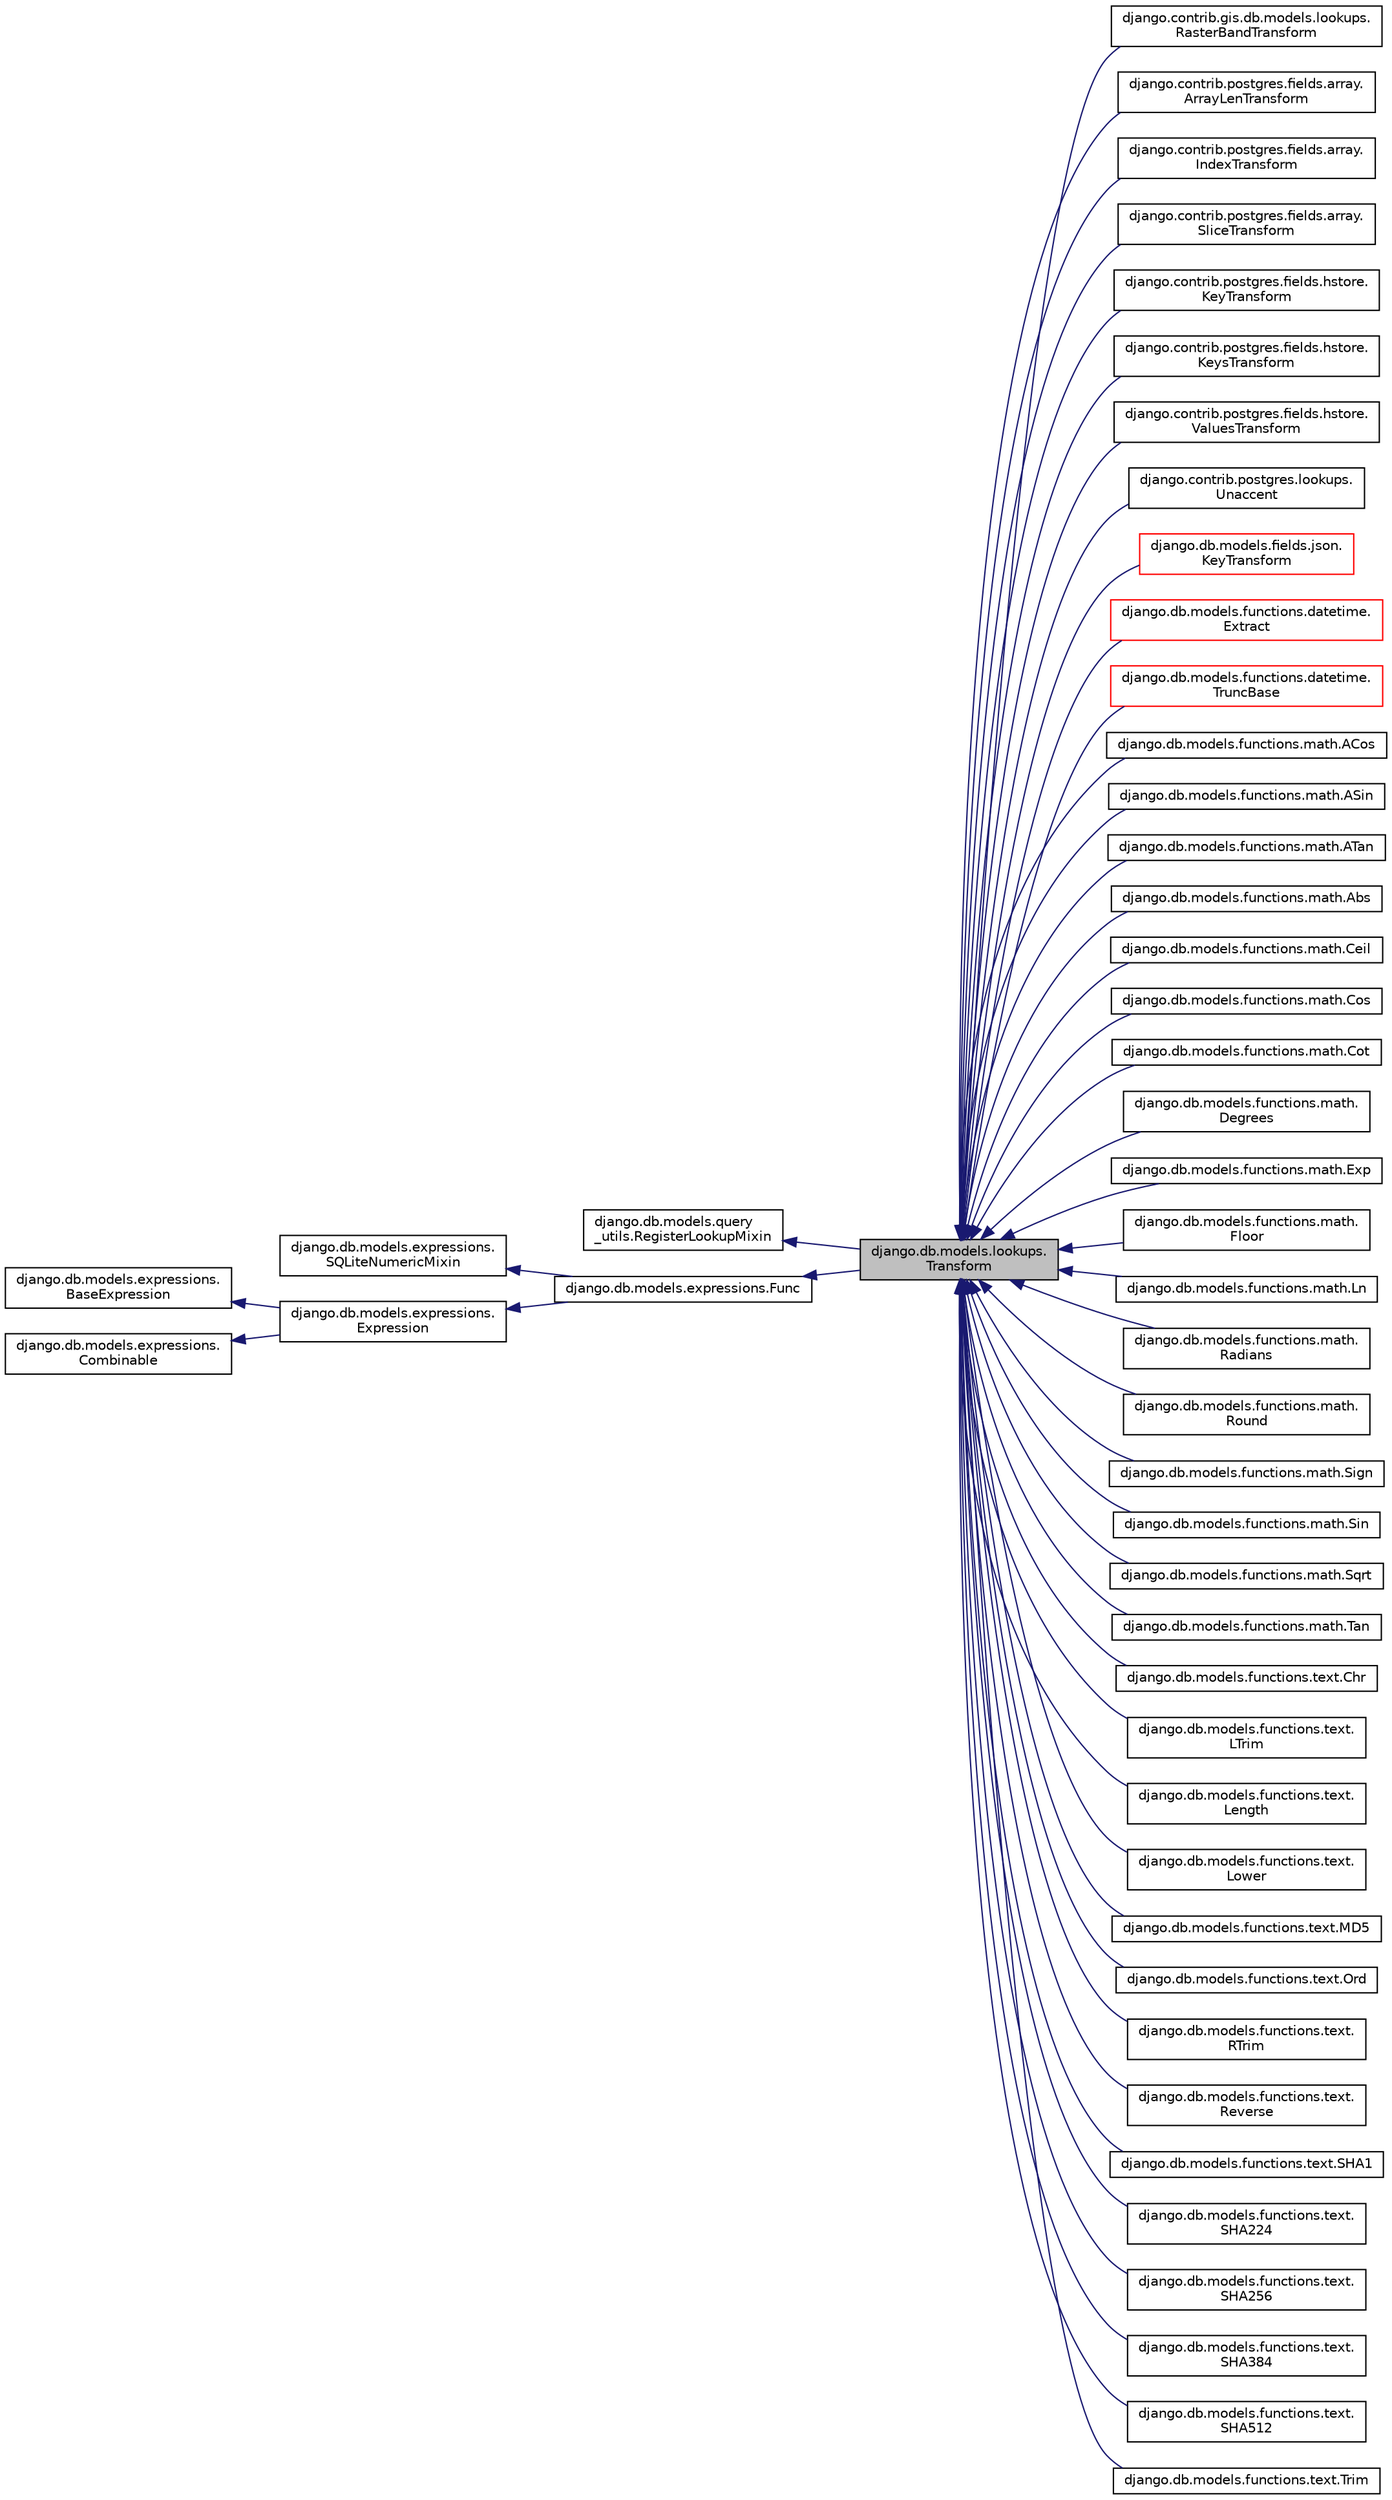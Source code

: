 digraph "django.db.models.lookups.Transform"
{
 // LATEX_PDF_SIZE
  edge [fontname="Helvetica",fontsize="10",labelfontname="Helvetica",labelfontsize="10"];
  node [fontname="Helvetica",fontsize="10",shape=record];
  rankdir="LR";
  Node1 [label="django.db.models.lookups.\lTransform",height=0.2,width=0.4,color="black", fillcolor="grey75", style="filled", fontcolor="black",tooltip=" "];
  Node2 -> Node1 [dir="back",color="midnightblue",fontsize="10",style="solid"];
  Node2 [label="django.db.models.query\l_utils.RegisterLookupMixin",height=0.2,width=0.4,color="black", fillcolor="white", style="filled",URL="$classdjango_1_1db_1_1models_1_1query__utils_1_1_register_lookup_mixin.html",tooltip=" "];
  Node3 -> Node1 [dir="back",color="midnightblue",fontsize="10",style="solid"];
  Node3 [label="django.db.models.expressions.Func",height=0.2,width=0.4,color="black", fillcolor="white", style="filled",URL="$classdjango_1_1db_1_1models_1_1expressions_1_1_func.html",tooltip=" "];
  Node4 -> Node3 [dir="back",color="midnightblue",fontsize="10",style="solid"];
  Node4 [label="django.db.models.expressions.\lSQLiteNumericMixin",height=0.2,width=0.4,color="black", fillcolor="white", style="filled",URL="$classdjango_1_1db_1_1models_1_1expressions_1_1_s_q_lite_numeric_mixin.html",tooltip=" "];
  Node5 -> Node3 [dir="back",color="midnightblue",fontsize="10",style="solid"];
  Node5 [label="django.db.models.expressions.\lExpression",height=0.2,width=0.4,color="black", fillcolor="white", style="filled",URL="$classdjango_1_1db_1_1models_1_1expressions_1_1_expression.html",tooltip=" "];
  Node6 -> Node5 [dir="back",color="midnightblue",fontsize="10",style="solid"];
  Node6 [label="django.db.models.expressions.\lBaseExpression",height=0.2,width=0.4,color="black", fillcolor="white", style="filled",URL="$classdjango_1_1db_1_1models_1_1expressions_1_1_base_expression.html",tooltip=" "];
  Node7 -> Node5 [dir="back",color="midnightblue",fontsize="10",style="solid"];
  Node7 [label="django.db.models.expressions.\lCombinable",height=0.2,width=0.4,color="black", fillcolor="white", style="filled",URL="$classdjango_1_1db_1_1models_1_1expressions_1_1_combinable.html",tooltip=" "];
  Node1 -> Node8 [dir="back",color="midnightblue",fontsize="10",style="solid"];
  Node8 [label="django.contrib.gis.db.models.lookups.\lRasterBandTransform",height=0.2,width=0.4,color="black", fillcolor="white", style="filled",URL="$classdjango_1_1contrib_1_1gis_1_1db_1_1models_1_1lookups_1_1_raster_band_transform.html",tooltip=" "];
  Node1 -> Node9 [dir="back",color="midnightblue",fontsize="10",style="solid"];
  Node9 [label="django.contrib.postgres.fields.array.\lArrayLenTransform",height=0.2,width=0.4,color="black", fillcolor="white", style="filled",URL="$classdjango_1_1contrib_1_1postgres_1_1fields_1_1array_1_1_array_len_transform.html",tooltip=" "];
  Node1 -> Node10 [dir="back",color="midnightblue",fontsize="10",style="solid"];
  Node10 [label="django.contrib.postgres.fields.array.\lIndexTransform",height=0.2,width=0.4,color="black", fillcolor="white", style="filled",URL="$classdjango_1_1contrib_1_1postgres_1_1fields_1_1array_1_1_index_transform.html",tooltip=" "];
  Node1 -> Node11 [dir="back",color="midnightblue",fontsize="10",style="solid"];
  Node11 [label="django.contrib.postgres.fields.array.\lSliceTransform",height=0.2,width=0.4,color="black", fillcolor="white", style="filled",URL="$classdjango_1_1contrib_1_1postgres_1_1fields_1_1array_1_1_slice_transform.html",tooltip=" "];
  Node1 -> Node12 [dir="back",color="midnightblue",fontsize="10",style="solid"];
  Node12 [label="django.contrib.postgres.fields.hstore.\lKeyTransform",height=0.2,width=0.4,color="black", fillcolor="white", style="filled",URL="$classdjango_1_1contrib_1_1postgres_1_1fields_1_1hstore_1_1_key_transform.html",tooltip=" "];
  Node1 -> Node13 [dir="back",color="midnightblue",fontsize="10",style="solid"];
  Node13 [label="django.contrib.postgres.fields.hstore.\lKeysTransform",height=0.2,width=0.4,color="black", fillcolor="white", style="filled",URL="$classdjango_1_1contrib_1_1postgres_1_1fields_1_1hstore_1_1_keys_transform.html",tooltip=" "];
  Node1 -> Node14 [dir="back",color="midnightblue",fontsize="10",style="solid"];
  Node14 [label="django.contrib.postgres.fields.hstore.\lValuesTransform",height=0.2,width=0.4,color="black", fillcolor="white", style="filled",URL="$classdjango_1_1contrib_1_1postgres_1_1fields_1_1hstore_1_1_values_transform.html",tooltip=" "];
  Node1 -> Node15 [dir="back",color="midnightblue",fontsize="10",style="solid"];
  Node15 [label="django.contrib.postgres.lookups.\lUnaccent",height=0.2,width=0.4,color="black", fillcolor="white", style="filled",URL="$classdjango_1_1contrib_1_1postgres_1_1lookups_1_1_unaccent.html",tooltip=" "];
  Node1 -> Node16 [dir="back",color="midnightblue",fontsize="10",style="solid"];
  Node16 [label="django.db.models.fields.json.\lKeyTransform",height=0.2,width=0.4,color="red", fillcolor="white", style="filled",URL="$classdjango_1_1db_1_1models_1_1fields_1_1json_1_1_key_transform.html",tooltip=" "];
  Node1 -> Node18 [dir="back",color="midnightblue",fontsize="10",style="solid"];
  Node18 [label="django.db.models.functions.datetime.\lExtract",height=0.2,width=0.4,color="red", fillcolor="white", style="filled",URL="$classdjango_1_1db_1_1models_1_1functions_1_1datetime_1_1_extract.html",tooltip=" "];
  Node1 -> Node30 [dir="back",color="midnightblue",fontsize="10",style="solid"];
  Node30 [label="django.db.models.functions.datetime.\lTruncBase",height=0.2,width=0.4,color="red", fillcolor="white", style="filled",URL="$classdjango_1_1db_1_1models_1_1functions_1_1datetime_1_1_trunc_base.html",tooltip=" "];
  Node1 -> Node42 [dir="back",color="midnightblue",fontsize="10",style="solid"];
  Node42 [label="django.db.models.functions.math.ACos",height=0.2,width=0.4,color="black", fillcolor="white", style="filled",URL="$classdjango_1_1db_1_1models_1_1functions_1_1math_1_1_a_cos.html",tooltip=" "];
  Node1 -> Node43 [dir="back",color="midnightblue",fontsize="10",style="solid"];
  Node43 [label="django.db.models.functions.math.ASin",height=0.2,width=0.4,color="black", fillcolor="white", style="filled",URL="$classdjango_1_1db_1_1models_1_1functions_1_1math_1_1_a_sin.html",tooltip=" "];
  Node1 -> Node44 [dir="back",color="midnightblue",fontsize="10",style="solid"];
  Node44 [label="django.db.models.functions.math.ATan",height=0.2,width=0.4,color="black", fillcolor="white", style="filled",URL="$classdjango_1_1db_1_1models_1_1functions_1_1math_1_1_a_tan.html",tooltip=" "];
  Node1 -> Node45 [dir="back",color="midnightblue",fontsize="10",style="solid"];
  Node45 [label="django.db.models.functions.math.Abs",height=0.2,width=0.4,color="black", fillcolor="white", style="filled",URL="$classdjango_1_1db_1_1models_1_1functions_1_1math_1_1_abs.html",tooltip=" "];
  Node1 -> Node46 [dir="back",color="midnightblue",fontsize="10",style="solid"];
  Node46 [label="django.db.models.functions.math.Ceil",height=0.2,width=0.4,color="black", fillcolor="white", style="filled",URL="$classdjango_1_1db_1_1models_1_1functions_1_1math_1_1_ceil.html",tooltip=" "];
  Node1 -> Node47 [dir="back",color="midnightblue",fontsize="10",style="solid"];
  Node47 [label="django.db.models.functions.math.Cos",height=0.2,width=0.4,color="black", fillcolor="white", style="filled",URL="$classdjango_1_1db_1_1models_1_1functions_1_1math_1_1_cos.html",tooltip=" "];
  Node1 -> Node48 [dir="back",color="midnightblue",fontsize="10",style="solid"];
  Node48 [label="django.db.models.functions.math.Cot",height=0.2,width=0.4,color="black", fillcolor="white", style="filled",URL="$classdjango_1_1db_1_1models_1_1functions_1_1math_1_1_cot.html",tooltip=" "];
  Node1 -> Node49 [dir="back",color="midnightblue",fontsize="10",style="solid"];
  Node49 [label="django.db.models.functions.math.\lDegrees",height=0.2,width=0.4,color="black", fillcolor="white", style="filled",URL="$classdjango_1_1db_1_1models_1_1functions_1_1math_1_1_degrees.html",tooltip=" "];
  Node1 -> Node50 [dir="back",color="midnightblue",fontsize="10",style="solid"];
  Node50 [label="django.db.models.functions.math.Exp",height=0.2,width=0.4,color="black", fillcolor="white", style="filled",URL="$classdjango_1_1db_1_1models_1_1functions_1_1math_1_1_exp.html",tooltip=" "];
  Node1 -> Node51 [dir="back",color="midnightblue",fontsize="10",style="solid"];
  Node51 [label="django.db.models.functions.math.\lFloor",height=0.2,width=0.4,color="black", fillcolor="white", style="filled",URL="$classdjango_1_1db_1_1models_1_1functions_1_1math_1_1_floor.html",tooltip=" "];
  Node1 -> Node52 [dir="back",color="midnightblue",fontsize="10",style="solid"];
  Node52 [label="django.db.models.functions.math.Ln",height=0.2,width=0.4,color="black", fillcolor="white", style="filled",URL="$classdjango_1_1db_1_1models_1_1functions_1_1math_1_1_ln.html",tooltip=" "];
  Node1 -> Node53 [dir="back",color="midnightblue",fontsize="10",style="solid"];
  Node53 [label="django.db.models.functions.math.\lRadians",height=0.2,width=0.4,color="black", fillcolor="white", style="filled",URL="$classdjango_1_1db_1_1models_1_1functions_1_1math_1_1_radians.html",tooltip=" "];
  Node1 -> Node54 [dir="back",color="midnightblue",fontsize="10",style="solid"];
  Node54 [label="django.db.models.functions.math.\lRound",height=0.2,width=0.4,color="black", fillcolor="white", style="filled",URL="$classdjango_1_1db_1_1models_1_1functions_1_1math_1_1_round.html",tooltip=" "];
  Node1 -> Node55 [dir="back",color="midnightblue",fontsize="10",style="solid"];
  Node55 [label="django.db.models.functions.math.Sign",height=0.2,width=0.4,color="black", fillcolor="white", style="filled",URL="$classdjango_1_1db_1_1models_1_1functions_1_1math_1_1_sign.html",tooltip=" "];
  Node1 -> Node56 [dir="back",color="midnightblue",fontsize="10",style="solid"];
  Node56 [label="django.db.models.functions.math.Sin",height=0.2,width=0.4,color="black", fillcolor="white", style="filled",URL="$classdjango_1_1db_1_1models_1_1functions_1_1math_1_1_sin.html",tooltip=" "];
  Node1 -> Node57 [dir="back",color="midnightblue",fontsize="10",style="solid"];
  Node57 [label="django.db.models.functions.math.Sqrt",height=0.2,width=0.4,color="black", fillcolor="white", style="filled",URL="$classdjango_1_1db_1_1models_1_1functions_1_1math_1_1_sqrt.html",tooltip=" "];
  Node1 -> Node58 [dir="back",color="midnightblue",fontsize="10",style="solid"];
  Node58 [label="django.db.models.functions.math.Tan",height=0.2,width=0.4,color="black", fillcolor="white", style="filled",URL="$classdjango_1_1db_1_1models_1_1functions_1_1math_1_1_tan.html",tooltip=" "];
  Node1 -> Node59 [dir="back",color="midnightblue",fontsize="10",style="solid"];
  Node59 [label="django.db.models.functions.text.Chr",height=0.2,width=0.4,color="black", fillcolor="white", style="filled",URL="$classdjango_1_1db_1_1models_1_1functions_1_1text_1_1_chr.html",tooltip=" "];
  Node1 -> Node60 [dir="back",color="midnightblue",fontsize="10",style="solid"];
  Node60 [label="django.db.models.functions.text.\lLTrim",height=0.2,width=0.4,color="black", fillcolor="white", style="filled",URL="$classdjango_1_1db_1_1models_1_1functions_1_1text_1_1_l_trim.html",tooltip=" "];
  Node1 -> Node61 [dir="back",color="midnightblue",fontsize="10",style="solid"];
  Node61 [label="django.db.models.functions.text.\lLength",height=0.2,width=0.4,color="black", fillcolor="white", style="filled",URL="$classdjango_1_1db_1_1models_1_1functions_1_1text_1_1_length.html",tooltip=" "];
  Node1 -> Node62 [dir="back",color="midnightblue",fontsize="10",style="solid"];
  Node62 [label="django.db.models.functions.text.\lLower",height=0.2,width=0.4,color="black", fillcolor="white", style="filled",URL="$classdjango_1_1db_1_1models_1_1functions_1_1text_1_1_lower.html",tooltip=" "];
  Node1 -> Node63 [dir="back",color="midnightblue",fontsize="10",style="solid"];
  Node63 [label="django.db.models.functions.text.MD5",height=0.2,width=0.4,color="black", fillcolor="white", style="filled",URL="$classdjango_1_1db_1_1models_1_1functions_1_1text_1_1_m_d5.html",tooltip=" "];
  Node1 -> Node64 [dir="back",color="midnightblue",fontsize="10",style="solid"];
  Node64 [label="django.db.models.functions.text.Ord",height=0.2,width=0.4,color="black", fillcolor="white", style="filled",URL="$classdjango_1_1db_1_1models_1_1functions_1_1text_1_1_ord.html",tooltip=" "];
  Node1 -> Node65 [dir="back",color="midnightblue",fontsize="10",style="solid"];
  Node65 [label="django.db.models.functions.text.\lRTrim",height=0.2,width=0.4,color="black", fillcolor="white", style="filled",URL="$classdjango_1_1db_1_1models_1_1functions_1_1text_1_1_r_trim.html",tooltip=" "];
  Node1 -> Node66 [dir="back",color="midnightblue",fontsize="10",style="solid"];
  Node66 [label="django.db.models.functions.text.\lReverse",height=0.2,width=0.4,color="black", fillcolor="white", style="filled",URL="$classdjango_1_1db_1_1models_1_1functions_1_1text_1_1_reverse.html",tooltip=" "];
  Node1 -> Node67 [dir="back",color="midnightblue",fontsize="10",style="solid"];
  Node67 [label="django.db.models.functions.text.SHA1",height=0.2,width=0.4,color="black", fillcolor="white", style="filled",URL="$classdjango_1_1db_1_1models_1_1functions_1_1text_1_1_s_h_a1.html",tooltip=" "];
  Node1 -> Node68 [dir="back",color="midnightblue",fontsize="10",style="solid"];
  Node68 [label="django.db.models.functions.text.\lSHA224",height=0.2,width=0.4,color="black", fillcolor="white", style="filled",URL="$classdjango_1_1db_1_1models_1_1functions_1_1text_1_1_s_h_a224.html",tooltip=" "];
  Node1 -> Node69 [dir="back",color="midnightblue",fontsize="10",style="solid"];
  Node69 [label="django.db.models.functions.text.\lSHA256",height=0.2,width=0.4,color="black", fillcolor="white", style="filled",URL="$classdjango_1_1db_1_1models_1_1functions_1_1text_1_1_s_h_a256.html",tooltip=" "];
  Node1 -> Node70 [dir="back",color="midnightblue",fontsize="10",style="solid"];
  Node70 [label="django.db.models.functions.text.\lSHA384",height=0.2,width=0.4,color="black", fillcolor="white", style="filled",URL="$classdjango_1_1db_1_1models_1_1functions_1_1text_1_1_s_h_a384.html",tooltip=" "];
  Node1 -> Node71 [dir="back",color="midnightblue",fontsize="10",style="solid"];
  Node71 [label="django.db.models.functions.text.\lSHA512",height=0.2,width=0.4,color="black", fillcolor="white", style="filled",URL="$classdjango_1_1db_1_1models_1_1functions_1_1text_1_1_s_h_a512.html",tooltip=" "];
  Node1 -> Node72 [dir="back",color="midnightblue",fontsize="10",style="solid"];
  Node72 [label="django.db.models.functions.text.Trim",height=0.2,width=0.4,color="black", fillcolor="white", style="filled",URL="$classdjango_1_1db_1_1models_1_1functions_1_1text_1_1_trim.html",tooltip=" "];
}
